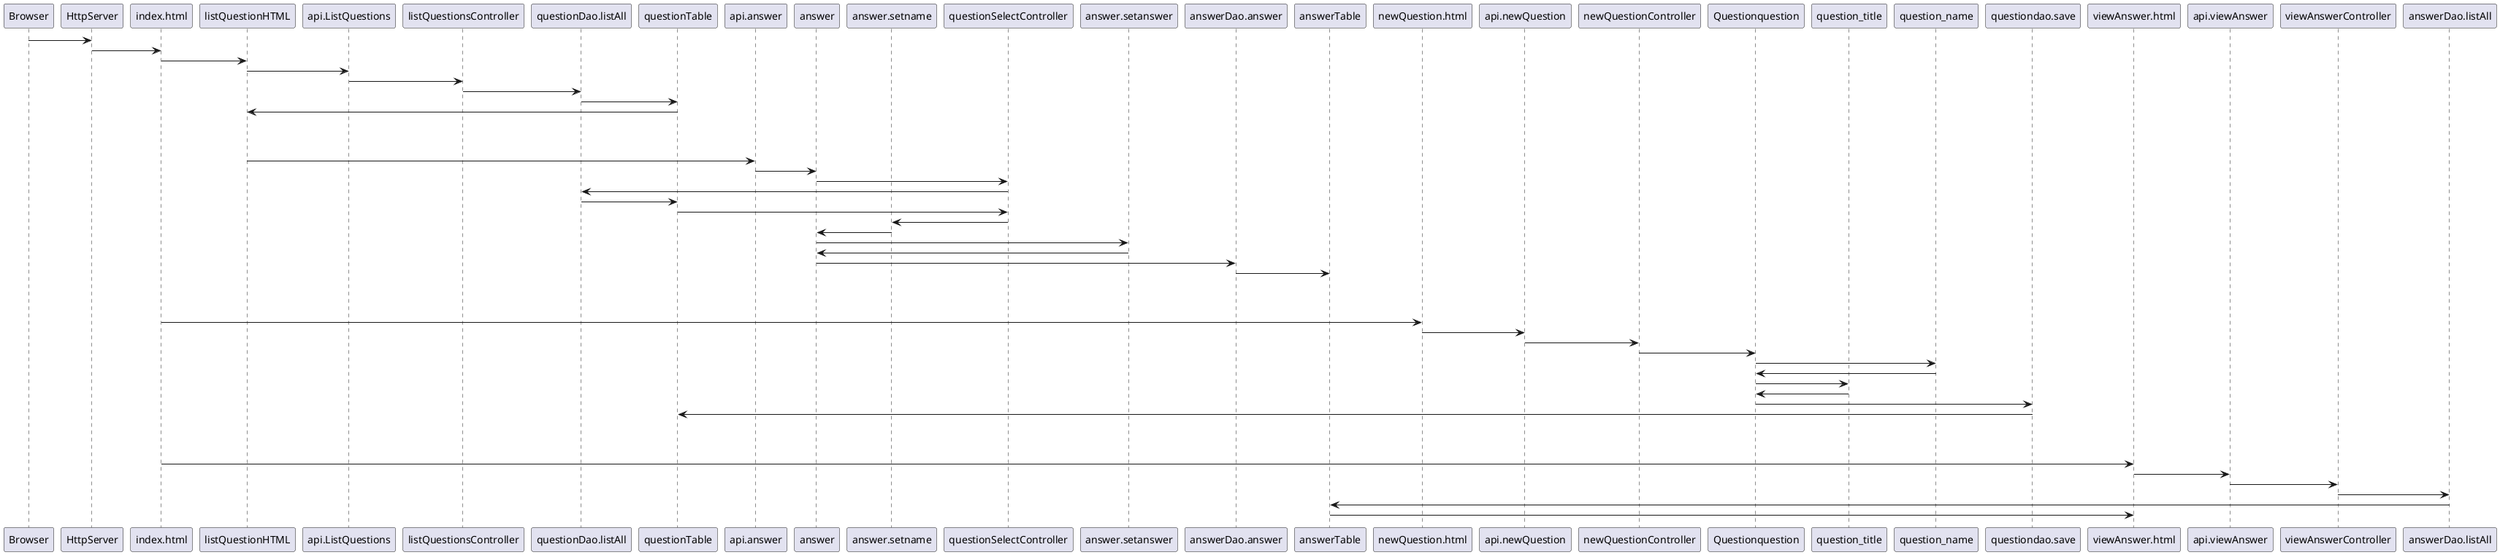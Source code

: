 @startuml
participant Browser
participant HttpServer
participant index.html
participant listQuestionHTML
participant api.ListQuestions
participant listQuestionsController
participant questionDao.listAll
participant questionTable

Browser -> HttpServer
HttpServer -> index.html

index.html -> listQuestionHTML
listQuestionHTML -> api.ListQuestions
api.ListQuestions -> listQuestionsController
listQuestionsController -> questionDao.listAll
questionDao.listAll -> questionTable
questionTable-> listQuestionHTML

break
break

participant api.answer
participant answer
participant answer.setname
participant questionSelectController
participant answer.setanswer
participant answerDao.answer
participant answerTable

listQuestionHTML -> api.answer
api.answer -> answer
answer -> questionSelectController
questionSelectController -> questionDao.listAll
questionDao.listAll -> questionTable
questionTable -> questionSelectController
questionSelectController -> answer.setname
answer.setname -> answer
answer -> answer.setanswer
answer <- answer.setanswer
answer -> answerDao.answer
answerDao.answer -> answerTable

break
break

participant newQuestion.html
participant api.newQuestion
participant newQuestionController
participant Questionquestion
participant question_title
participant question_name
participant questiondao.save

index.html -> newQuestion.html
newQuestion.html -> api.newQuestion
api.newQuestion -> newQuestionController
newQuestionController -> Questionquestion
Questionquestion -> question_name
Questionquestion <- question_name
Questionquestion -> question_title
Questionquestion <- question_title
Questionquestion -> questiondao.save
questiondao.save -> questionTable

break
break

participant viewAnswer.html
participant api.viewAnswer
participant viewAnswerController
participant answerDao.listAll

index.html -> viewAnswer.html
viewAnswer.html -> api.viewAnswer
api.viewAnswer -> viewAnswerController
viewAnswerController -> answerDao.listAll
answerDao.listAll -> answerTable
answerTable -> viewAnswer.html

@enduml
